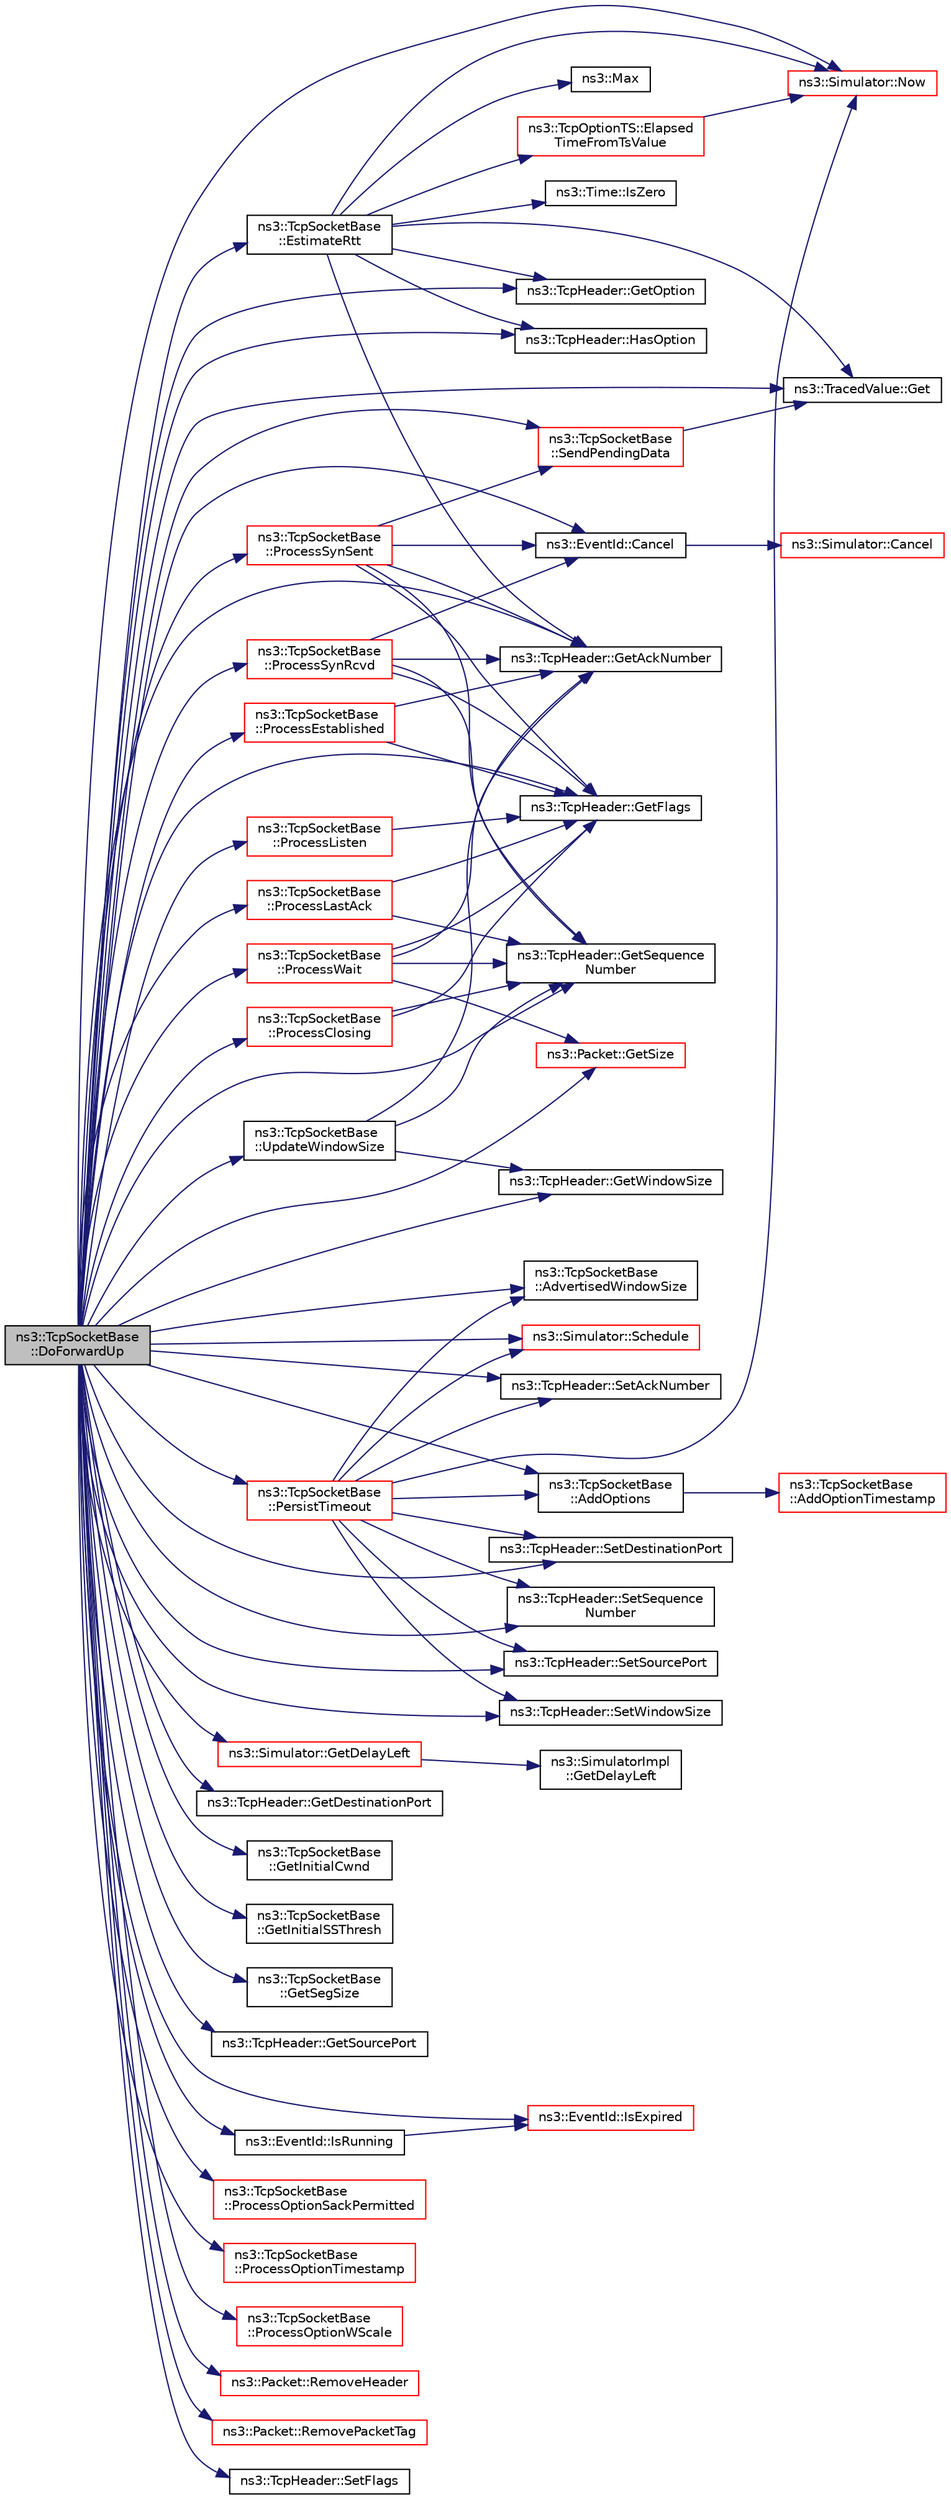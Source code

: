 digraph "ns3::TcpSocketBase::DoForwardUp"
{
 // LATEX_PDF_SIZE
  edge [fontname="Helvetica",fontsize="10",labelfontname="Helvetica",labelfontsize="10"];
  node [fontname="Helvetica",fontsize="10",shape=record];
  rankdir="LR";
  Node1 [label="ns3::TcpSocketBase\l::DoForwardUp",height=0.2,width=0.4,color="black", fillcolor="grey75", style="filled", fontcolor="black",tooltip="Called by TcpSocketBase::ForwardUp{,6}()."];
  Node1 -> Node2 [color="midnightblue",fontsize="10",style="solid",fontname="Helvetica"];
  Node2 [label="ns3::TcpSocketBase\l::AddOptions",height=0.2,width=0.4,color="black", fillcolor="white", style="filled",URL="$classns3_1_1_tcp_socket_base.html#a55087ef950f5c2f4a7cdb8c825666955",tooltip="Add options to TcpHeader."];
  Node2 -> Node3 [color="midnightblue",fontsize="10",style="solid",fontname="Helvetica"];
  Node3 [label="ns3::TcpSocketBase\l::AddOptionTimestamp",height=0.2,width=0.4,color="red", fillcolor="white", style="filled",URL="$classns3_1_1_tcp_socket_base.html#a62689196f68584e8731fb5c6b7693d30",tooltip="Add the timestamp option to the header."];
  Node1 -> Node71 [color="midnightblue",fontsize="10",style="solid",fontname="Helvetica"];
  Node71 [label="ns3::TcpSocketBase\l::AdvertisedWindowSize",height=0.2,width=0.4,color="black", fillcolor="white", style="filled",URL="$classns3_1_1_tcp_socket_base.html#aa0bcf7701399b0a95fd68a1ce5ee8756",tooltip="The amount of Rx window announced to the peer."];
  Node1 -> Node72 [color="midnightblue",fontsize="10",style="solid",fontname="Helvetica"];
  Node72 [label="ns3::EventId::Cancel",height=0.2,width=0.4,color="black", fillcolor="white", style="filled",URL="$classns3_1_1_event_id.html#a993ae94e48e014e1afd47edb16db7a11",tooltip="This method is syntactic sugar for the ns3::Simulator::Cancel method."];
  Node72 -> Node73 [color="midnightblue",fontsize="10",style="solid",fontname="Helvetica"];
  Node73 [label="ns3::Simulator::Cancel",height=0.2,width=0.4,color="red", fillcolor="white", style="filled",URL="$classns3_1_1_simulator.html#a1b903a62d6117ef28f7ba3c6500689bf",tooltip="Set the cancel bit on this event: the event's associated function will not be invoked when it expires..."];
  Node1 -> Node75 [color="midnightblue",fontsize="10",style="solid",fontname="Helvetica"];
  Node75 [label="ns3::TcpSocketBase\l::EstimateRtt",height=0.2,width=0.4,color="black", fillcolor="white", style="filled",URL="$classns3_1_1_tcp_socket_base.html#af10157be4b91fdefbc3f618baf6919b2",tooltip="Take into account the packet for RTT estimation."];
  Node75 -> Node76 [color="midnightblue",fontsize="10",style="solid",fontname="Helvetica"];
  Node76 [label="ns3::TcpOptionTS::Elapsed\lTimeFromTsValue",height=0.2,width=0.4,color="red", fillcolor="white", style="filled",URL="$classns3_1_1_tcp_option_t_s.html#a43934610282898ab9631acb58f2bd35e",tooltip="Estimate the Time elapsed from a TS echo value."];
  Node76 -> Node20 [color="midnightblue",fontsize="10",style="solid",fontname="Helvetica"];
  Node20 [label="ns3::Simulator::Now",height=0.2,width=0.4,color="red", fillcolor="white", style="filled",URL="$classns3_1_1_simulator.html#ac3178fa975b419f7875e7105be122800",tooltip="Return the current simulation virtual time."];
  Node75 -> Node80 [color="midnightblue",fontsize="10",style="solid",fontname="Helvetica"];
  Node80 [label="ns3::TracedValue::Get",height=0.2,width=0.4,color="black", fillcolor="white", style="filled",URL="$classns3_1_1_traced_value.html#af77ce761fca6254db42c875dd1a4cdc6",tooltip="Get the underlying value."];
  Node75 -> Node81 [color="midnightblue",fontsize="10",style="solid",fontname="Helvetica"];
  Node81 [label="ns3::TcpHeader::GetAckNumber",height=0.2,width=0.4,color="black", fillcolor="white", style="filled",URL="$classns3_1_1_tcp_header.html#adc8bd17b9053c53f67f3be71adbb2e54",tooltip="Get the ACK number."];
  Node75 -> Node82 [color="midnightblue",fontsize="10",style="solid",fontname="Helvetica"];
  Node82 [label="ns3::TcpHeader::GetOption",height=0.2,width=0.4,color="black", fillcolor="white", style="filled",URL="$classns3_1_1_tcp_header.html#a5d8b25064ff00ddc1fcdbefd1e74babf",tooltip="Get the option specified."];
  Node75 -> Node83 [color="midnightblue",fontsize="10",style="solid",fontname="Helvetica"];
  Node83 [label="ns3::TcpHeader::HasOption",height=0.2,width=0.4,color="black", fillcolor="white", style="filled",URL="$classns3_1_1_tcp_header.html#abca793107893e12378b2f52f88861726",tooltip="Check if the header has the option specified."];
  Node75 -> Node84 [color="midnightblue",fontsize="10",style="solid",fontname="Helvetica"];
  Node84 [label="ns3::Time::IsZero",height=0.2,width=0.4,color="black", fillcolor="white", style="filled",URL="$classns3_1_1_time.html#ac4f1f3f3aeff82c1a7d96e0b0ae2220b",tooltip="Exactly equivalent to t == 0."];
  Node75 -> Node85 [color="midnightblue",fontsize="10",style="solid",fontname="Helvetica"];
  Node85 [label="ns3::Max",height=0.2,width=0.4,color="black", fillcolor="white", style="filled",URL="$group__highprec.html#ga0d35bb9363c0da4cc2557158b95dbca0",tooltip="Maximum."];
  Node75 -> Node20 [color="midnightblue",fontsize="10",style="solid",fontname="Helvetica"];
  Node1 -> Node80 [color="midnightblue",fontsize="10",style="solid",fontname="Helvetica"];
  Node1 -> Node81 [color="midnightblue",fontsize="10",style="solid",fontname="Helvetica"];
  Node1 -> Node86 [color="midnightblue",fontsize="10",style="solid",fontname="Helvetica"];
  Node86 [label="ns3::Simulator::GetDelayLeft",height=0.2,width=0.4,color="red", fillcolor="white", style="filled",URL="$classns3_1_1_simulator.html#af2c7b4285454aa5062bd2df2bb7a7ab9",tooltip="Get the remaining time until this event will execute."];
  Node86 -> Node87 [color="midnightblue",fontsize="10",style="solid",fontname="Helvetica"];
  Node87 [label="ns3::SimulatorImpl\l::GetDelayLeft",height=0.2,width=0.4,color="black", fillcolor="white", style="filled",URL="$classns3_1_1_simulator_impl.html#a0a8e0885c0f98fa3e07ede4bcc79dccb",tooltip="Get the remaining time until this event will execute."];
  Node1 -> Node88 [color="midnightblue",fontsize="10",style="solid",fontname="Helvetica"];
  Node88 [label="ns3::TcpHeader::GetDestinationPort",height=0.2,width=0.4,color="black", fillcolor="white", style="filled",URL="$classns3_1_1_tcp_header.html#a4677ee14080d214b05b4b8cce9d82efc",tooltip="Get the destination port."];
  Node1 -> Node89 [color="midnightblue",fontsize="10",style="solid",fontname="Helvetica"];
  Node89 [label="ns3::TcpHeader::GetFlags",height=0.2,width=0.4,color="black", fillcolor="white", style="filled",URL="$classns3_1_1_tcp_header.html#adae57f746870a94c0fe4181c87368b62",tooltip="Get the flags."];
  Node1 -> Node90 [color="midnightblue",fontsize="10",style="solid",fontname="Helvetica"];
  Node90 [label="ns3::TcpSocketBase\l::GetInitialCwnd",height=0.2,width=0.4,color="black", fillcolor="white", style="filled",URL="$classns3_1_1_tcp_socket_base.html#afe191257a6752cbaaab4135b6620df2d",tooltip="Get the initial Congestion Window."];
  Node1 -> Node91 [color="midnightblue",fontsize="10",style="solid",fontname="Helvetica"];
  Node91 [label="ns3::TcpSocketBase\l::GetInitialSSThresh",height=0.2,width=0.4,color="black", fillcolor="white", style="filled",URL="$classns3_1_1_tcp_socket_base.html#a785628eb598ba3af583afe3884c5c91d",tooltip="Get the initial Slow Start Threshold."];
  Node1 -> Node82 [color="midnightblue",fontsize="10",style="solid",fontname="Helvetica"];
  Node1 -> Node92 [color="midnightblue",fontsize="10",style="solid",fontname="Helvetica"];
  Node92 [label="ns3::TcpSocketBase\l::GetSegSize",height=0.2,width=0.4,color="black", fillcolor="white", style="filled",URL="$classns3_1_1_tcp_socket_base.html#a62c70bc74a027540fdbe21c13d6c6630",tooltip="Get the segment size."];
  Node1 -> Node93 [color="midnightblue",fontsize="10",style="solid",fontname="Helvetica"];
  Node93 [label="ns3::TcpHeader::GetSequence\lNumber",height=0.2,width=0.4,color="black", fillcolor="white", style="filled",URL="$classns3_1_1_tcp_header.html#a378fca684de64584c4fcc7dd9034e5e5",tooltip="Get the sequence number."];
  Node1 -> Node94 [color="midnightblue",fontsize="10",style="solid",fontname="Helvetica"];
  Node94 [label="ns3::Packet::GetSize",height=0.2,width=0.4,color="red", fillcolor="white", style="filled",URL="$classns3_1_1_packet.html#afff7cb1ff518ee6dc0d424e10a5ad6ec",tooltip="Returns the the size in bytes of the packet (including the zero-filled initial payload)."];
  Node1 -> Node96 [color="midnightblue",fontsize="10",style="solid",fontname="Helvetica"];
  Node96 [label="ns3::TcpHeader::GetSourcePort",height=0.2,width=0.4,color="black", fillcolor="white", style="filled",URL="$classns3_1_1_tcp_header.html#accceca9f318a9adfceff0769af1400e0",tooltip="Get the source port."];
  Node1 -> Node97 [color="midnightblue",fontsize="10",style="solid",fontname="Helvetica"];
  Node97 [label="ns3::TcpHeader::GetWindowSize",height=0.2,width=0.4,color="black", fillcolor="white", style="filled",URL="$classns3_1_1_tcp_header.html#a799afcb39d998e6b397b8cf38181ed5b",tooltip="Get the window size."];
  Node1 -> Node83 [color="midnightblue",fontsize="10",style="solid",fontname="Helvetica"];
  Node1 -> Node98 [color="midnightblue",fontsize="10",style="solid",fontname="Helvetica"];
  Node98 [label="ns3::EventId::IsExpired",height=0.2,width=0.4,color="red", fillcolor="white", style="filled",URL="$classns3_1_1_event_id.html#acc25141054209b1a286a5471a51bd0c0",tooltip="This method is syntactic sugar for the ns3::Simulator::IsExpired method."];
  Node1 -> Node101 [color="midnightblue",fontsize="10",style="solid",fontname="Helvetica"];
  Node101 [label="ns3::EventId::IsRunning",height=0.2,width=0.4,color="black", fillcolor="white", style="filled",URL="$classns3_1_1_event_id.html#a8b41e6f8c54db6bede8a7dcaf917074a",tooltip="This method is syntactic sugar for !IsExpired()."];
  Node101 -> Node98 [color="midnightblue",fontsize="10",style="solid",fontname="Helvetica"];
  Node1 -> Node20 [color="midnightblue",fontsize="10",style="solid",fontname="Helvetica"];
  Node1 -> Node102 [color="midnightblue",fontsize="10",style="solid",fontname="Helvetica"];
  Node102 [label="ns3::TcpSocketBase\l::PersistTimeout",height=0.2,width=0.4,color="red", fillcolor="white", style="filled",URL="$classns3_1_1_tcp_socket_base.html#a80fe451da81e0059154321eee693de31",tooltip="Send 1 byte probe to get an updated window size."];
  Node102 -> Node2 [color="midnightblue",fontsize="10",style="solid",fontname="Helvetica"];
  Node102 -> Node71 [color="midnightblue",fontsize="10",style="solid",fontname="Helvetica"];
  Node102 -> Node20 [color="midnightblue",fontsize="10",style="solid",fontname="Helvetica"];
  Node102 -> Node118 [color="midnightblue",fontsize="10",style="solid",fontname="Helvetica"];
  Node118 [label="ns3::Simulator::Schedule",height=0.2,width=0.4,color="red", fillcolor="white", style="filled",URL="$classns3_1_1_simulator.html#a3da7d28335c8ac0e3e86781f766df241",tooltip="Schedule an event to expire after delay."];
  Node102 -> Node130 [color="midnightblue",fontsize="10",style="solid",fontname="Helvetica"];
  Node130 [label="ns3::TcpHeader::SetAckNumber",height=0.2,width=0.4,color="black", fillcolor="white", style="filled",URL="$classns3_1_1_tcp_header.html#ad594a427a382dc395261a94749e1878c",tooltip="Set the ACK number."];
  Node102 -> Node131 [color="midnightblue",fontsize="10",style="solid",fontname="Helvetica"];
  Node131 [label="ns3::TcpHeader::SetDestinationPort",height=0.2,width=0.4,color="black", fillcolor="white", style="filled",URL="$classns3_1_1_tcp_header.html#a3259c06373ba4261eaaaed0cbf40cad3",tooltip="Set the destination port."];
  Node102 -> Node132 [color="midnightblue",fontsize="10",style="solid",fontname="Helvetica"];
  Node132 [label="ns3::TcpHeader::SetSequence\lNumber",height=0.2,width=0.4,color="black", fillcolor="white", style="filled",URL="$classns3_1_1_tcp_header.html#a3483eb1604d7db47b1163b02f74bcc25",tooltip="Set the sequence Number."];
  Node102 -> Node133 [color="midnightblue",fontsize="10",style="solid",fontname="Helvetica"];
  Node133 [label="ns3::TcpHeader::SetSourcePort",height=0.2,width=0.4,color="black", fillcolor="white", style="filled",URL="$classns3_1_1_tcp_header.html#aceb2630b3d43118ee576aec58f55a0ff",tooltip="Set the source port."];
  Node102 -> Node136 [color="midnightblue",fontsize="10",style="solid",fontname="Helvetica"];
  Node136 [label="ns3::TcpHeader::SetWindowSize",height=0.2,width=0.4,color="black", fillcolor="white", style="filled",URL="$classns3_1_1_tcp_header.html#a659d7fc71c808249fe76fd5b667baf34",tooltip="Set the window size."];
  Node1 -> Node137 [color="midnightblue",fontsize="10",style="solid",fontname="Helvetica"];
  Node137 [label="ns3::TcpSocketBase\l::ProcessClosing",height=0.2,width=0.4,color="red", fillcolor="white", style="filled",URL="$classns3_1_1_tcp_socket_base.html#abc2462833556fdd737fdcdc5992768e8",tooltip="Received a packet upon CLOSING."];
  Node137 -> Node89 [color="midnightblue",fontsize="10",style="solid",fontname="Helvetica"];
  Node137 -> Node93 [color="midnightblue",fontsize="10",style="solid",fontname="Helvetica"];
  Node1 -> Node182 [color="midnightblue",fontsize="10",style="solid",fontname="Helvetica"];
  Node182 [label="ns3::TcpSocketBase\l::ProcessEstablished",height=0.2,width=0.4,color="red", fillcolor="white", style="filled",URL="$classns3_1_1_tcp_socket_base.html#a0deda9c6a4f777bf660b190cd73b102f",tooltip="Received a packet upon ESTABLISHED state."];
  Node182 -> Node81 [color="midnightblue",fontsize="10",style="solid",fontname="Helvetica"];
  Node182 -> Node89 [color="midnightblue",fontsize="10",style="solid",fontname="Helvetica"];
  Node1 -> Node233 [color="midnightblue",fontsize="10",style="solid",fontname="Helvetica"];
  Node233 [label="ns3::TcpSocketBase\l::ProcessLastAck",height=0.2,width=0.4,color="red", fillcolor="white", style="filled",URL="$classns3_1_1_tcp_socket_base.html#a6700ac3f9e4d3c197499e6b7521205f2",tooltip="Received a packet upon LAST_ACK."];
  Node233 -> Node89 [color="midnightblue",fontsize="10",style="solid",fontname="Helvetica"];
  Node233 -> Node93 [color="midnightblue",fontsize="10",style="solid",fontname="Helvetica"];
  Node1 -> Node234 [color="midnightblue",fontsize="10",style="solid",fontname="Helvetica"];
  Node234 [label="ns3::TcpSocketBase\l::ProcessListen",height=0.2,width=0.4,color="red", fillcolor="white", style="filled",URL="$classns3_1_1_tcp_socket_base.html#adc3976e8b42e884f5d99def1d5e2647f",tooltip="Received a packet upon LISTEN state."];
  Node234 -> Node89 [color="midnightblue",fontsize="10",style="solid",fontname="Helvetica"];
  Node1 -> Node275 [color="midnightblue",fontsize="10",style="solid",fontname="Helvetica"];
  Node275 [label="ns3::TcpSocketBase\l::ProcessOptionSackPermitted",height=0.2,width=0.4,color="red", fillcolor="white", style="filled",URL="$classns3_1_1_tcp_socket_base.html#a9c7dac8b3121549ac801eb0de41801ec",tooltip="Read the SACK PERMITTED option."];
  Node1 -> Node276 [color="midnightblue",fontsize="10",style="solid",fontname="Helvetica"];
  Node276 [label="ns3::TcpSocketBase\l::ProcessOptionTimestamp",height=0.2,width=0.4,color="red", fillcolor="white", style="filled",URL="$classns3_1_1_tcp_socket_base.html#af5cc928b5194d832031a1d7ec159f567",tooltip="Process the timestamp option from other side."];
  Node1 -> Node277 [color="midnightblue",fontsize="10",style="solid",fontname="Helvetica"];
  Node277 [label="ns3::TcpSocketBase\l::ProcessOptionWScale",height=0.2,width=0.4,color="red", fillcolor="white", style="filled",URL="$classns3_1_1_tcp_socket_base.html#a4674edd220672235e629cb3e3b2a673f",tooltip="Read and parse the Window scale option."];
  Node1 -> Node278 [color="midnightblue",fontsize="10",style="solid",fontname="Helvetica"];
  Node278 [label="ns3::TcpSocketBase\l::ProcessSynRcvd",height=0.2,width=0.4,color="red", fillcolor="white", style="filled",URL="$classns3_1_1_tcp_socket_base.html#a69113acf27c4b8267c9e107a5dca7cc1",tooltip="Received a packet upon SYN_RCVD."];
  Node278 -> Node72 [color="midnightblue",fontsize="10",style="solid",fontname="Helvetica"];
  Node278 -> Node81 [color="midnightblue",fontsize="10",style="solid",fontname="Helvetica"];
  Node278 -> Node89 [color="midnightblue",fontsize="10",style="solid",fontname="Helvetica"];
  Node278 -> Node93 [color="midnightblue",fontsize="10",style="solid",fontname="Helvetica"];
  Node1 -> Node282 [color="midnightblue",fontsize="10",style="solid",fontname="Helvetica"];
  Node282 [label="ns3::TcpSocketBase\l::ProcessSynSent",height=0.2,width=0.4,color="red", fillcolor="white", style="filled",URL="$classns3_1_1_tcp_socket_base.html#a2e9b990c6a4d686291033a393290906b",tooltip="Received a packet upon SYN_SENT."];
  Node282 -> Node72 [color="midnightblue",fontsize="10",style="solid",fontname="Helvetica"];
  Node282 -> Node81 [color="midnightblue",fontsize="10",style="solid",fontname="Helvetica"];
  Node282 -> Node89 [color="midnightblue",fontsize="10",style="solid",fontname="Helvetica"];
  Node282 -> Node93 [color="midnightblue",fontsize="10",style="solid",fontname="Helvetica"];
  Node282 -> Node211 [color="midnightblue",fontsize="10",style="solid",fontname="Helvetica"];
  Node211 [label="ns3::TcpSocketBase\l::SendPendingData",height=0.2,width=0.4,color="red", fillcolor="white", style="filled",URL="$classns3_1_1_tcp_socket_base.html#a129ac0ec5fc399fa7c5552c615ae6562",tooltip="Send as much pending data as possible according to the Tx window."];
  Node211 -> Node80 [color="midnightblue",fontsize="10",style="solid",fontname="Helvetica"];
  Node1 -> Node285 [color="midnightblue",fontsize="10",style="solid",fontname="Helvetica"];
  Node285 [label="ns3::TcpSocketBase\l::ProcessWait",height=0.2,width=0.4,color="red", fillcolor="white", style="filled",URL="$classns3_1_1_tcp_socket_base.html#a58aa892c1cb33908aca5ca36967a2a99",tooltip="Received a packet upon CLOSE_WAIT, FIN_WAIT_1, FIN_WAIT_2."];
  Node285 -> Node81 [color="midnightblue",fontsize="10",style="solid",fontname="Helvetica"];
  Node285 -> Node89 [color="midnightblue",fontsize="10",style="solid",fontname="Helvetica"];
  Node285 -> Node93 [color="midnightblue",fontsize="10",style="solid",fontname="Helvetica"];
  Node285 -> Node94 [color="midnightblue",fontsize="10",style="solid",fontname="Helvetica"];
  Node1 -> Node286 [color="midnightblue",fontsize="10",style="solid",fontname="Helvetica"];
  Node286 [label="ns3::Packet::RemoveHeader",height=0.2,width=0.4,color="red", fillcolor="white", style="filled",URL="$classns3_1_1_packet.html#a0961eccf975d75f902d40956c93ba63e",tooltip="Deserialize and remove the header from the internal buffer."];
  Node1 -> Node298 [color="midnightblue",fontsize="10",style="solid",fontname="Helvetica"];
  Node298 [label="ns3::Packet::RemovePacketTag",height=0.2,width=0.4,color="red", fillcolor="white", style="filled",URL="$classns3_1_1_packet.html#a078fe922d976a417ab25ba2f3c2fd667",tooltip="Remove a packet tag."];
  Node1 -> Node118 [color="midnightblue",fontsize="10",style="solid",fontname="Helvetica"];
  Node1 -> Node211 [color="midnightblue",fontsize="10",style="solid",fontname="Helvetica"];
  Node1 -> Node130 [color="midnightblue",fontsize="10",style="solid",fontname="Helvetica"];
  Node1 -> Node131 [color="midnightblue",fontsize="10",style="solid",fontname="Helvetica"];
  Node1 -> Node177 [color="midnightblue",fontsize="10",style="solid",fontname="Helvetica"];
  Node177 [label="ns3::TcpHeader::SetFlags",height=0.2,width=0.4,color="black", fillcolor="white", style="filled",URL="$classns3_1_1_tcp_header.html#a6574356013e9c62b4543486f640f6be6",tooltip="Set flags of the header."];
  Node1 -> Node132 [color="midnightblue",fontsize="10",style="solid",fontname="Helvetica"];
  Node1 -> Node133 [color="midnightblue",fontsize="10",style="solid",fontname="Helvetica"];
  Node1 -> Node136 [color="midnightblue",fontsize="10",style="solid",fontname="Helvetica"];
  Node1 -> Node302 [color="midnightblue",fontsize="10",style="solid",fontname="Helvetica"];
  Node302 [label="ns3::TcpSocketBase\l::UpdateWindowSize",height=0.2,width=0.4,color="black", fillcolor="white", style="filled",URL="$classns3_1_1_tcp_socket_base.html#aaa81bed04831358d23d50a4ef3a9a6c5",tooltip="Update the receiver window (RWND) based on the value of the window field in the header."];
  Node302 -> Node81 [color="midnightblue",fontsize="10",style="solid",fontname="Helvetica"];
  Node302 -> Node93 [color="midnightblue",fontsize="10",style="solid",fontname="Helvetica"];
  Node302 -> Node97 [color="midnightblue",fontsize="10",style="solid",fontname="Helvetica"];
}
